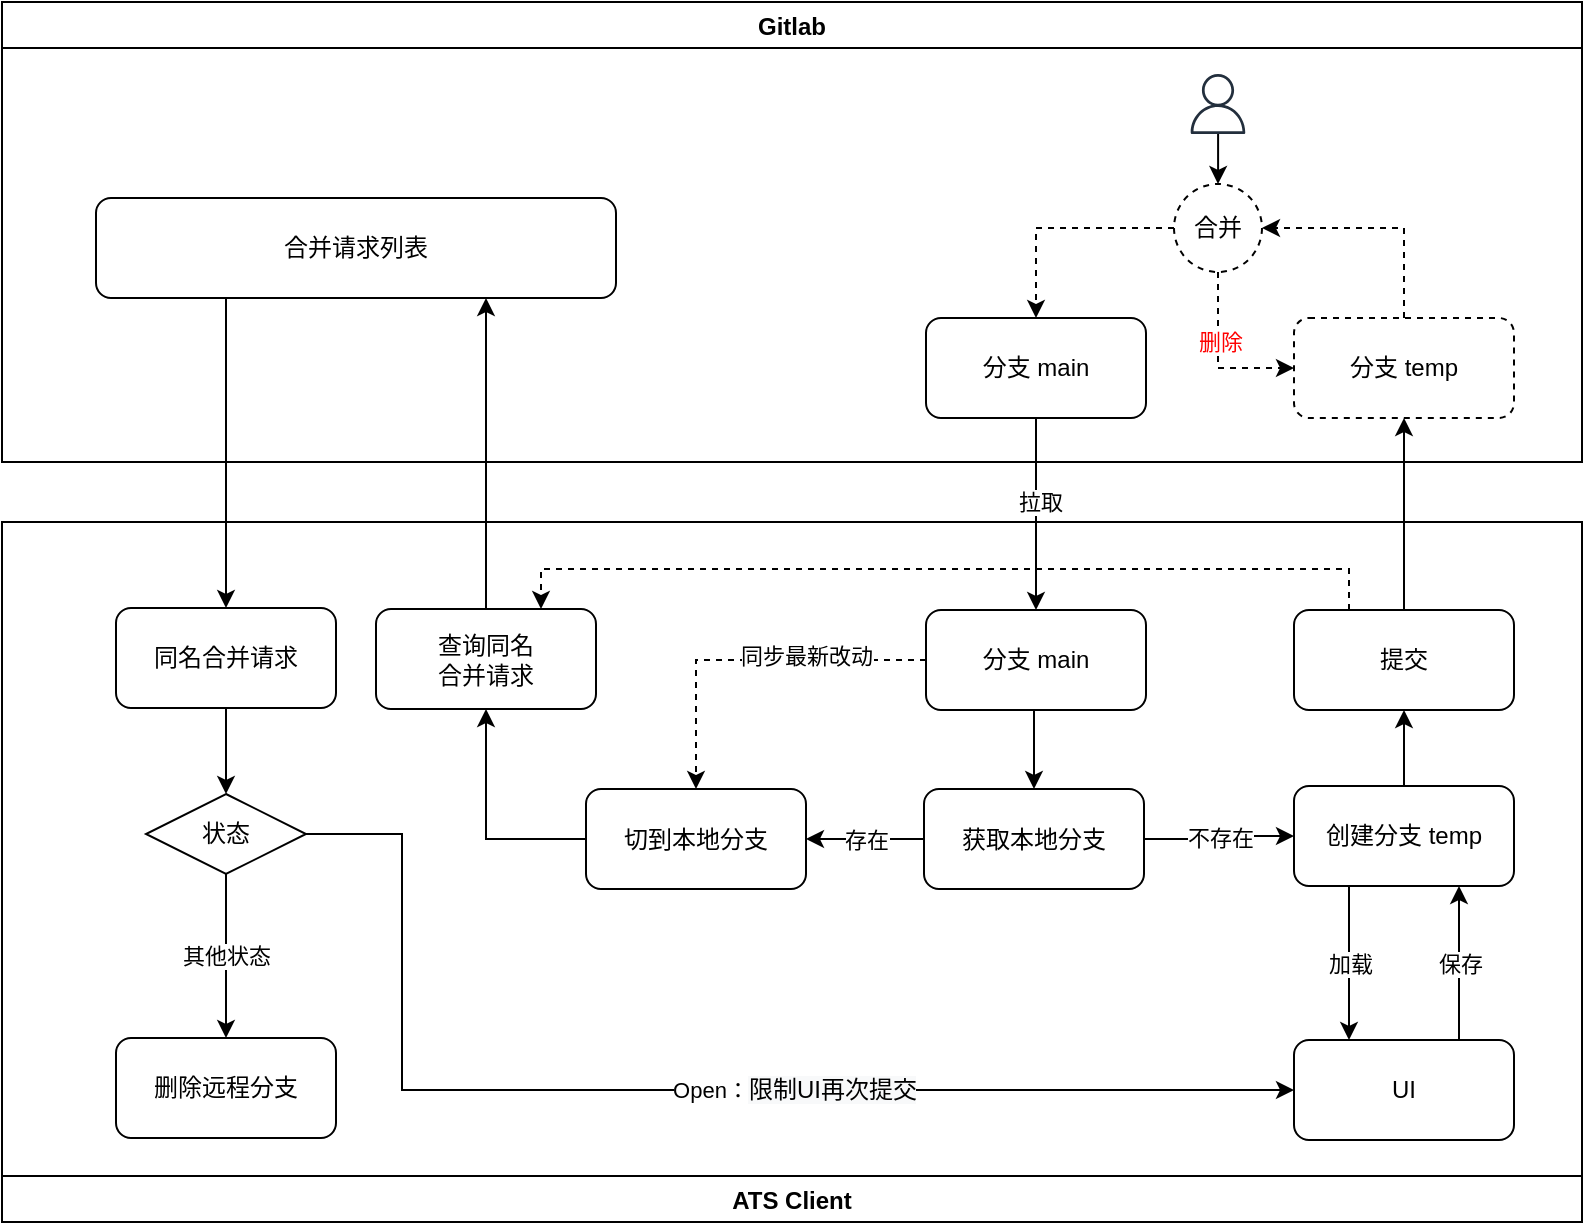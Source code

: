 <mxfile version="17.4.0" type="github">
  <diagram id="JWHZXMgrpeEiZYdzucM5" name="第 1 页">
    <mxGraphModel dx="1038" dy="581" grid="1" gridSize="10" guides="1" tooltips="1" connect="1" arrows="1" fold="1" page="1" pageScale="1" pageWidth="827" pageHeight="1169" math="0" shadow="0">
      <root>
        <mxCell id="0" />
        <mxCell id="1" parent="0" />
        <mxCell id="OzOOQE36SfWYD20R3lUw-1" value="Gitlab" style="swimlane;" vertex="1" parent="1">
          <mxGeometry x="19" y="20" width="790" height="230" as="geometry" />
        </mxCell>
        <mxCell id="OzOOQE36SfWYD20R3lUw-2" value="分支 main" style="rounded=1;whiteSpace=wrap;html=1;" vertex="1" parent="OzOOQE36SfWYD20R3lUw-1">
          <mxGeometry x="462" y="158" width="110" height="50" as="geometry" />
        </mxCell>
        <mxCell id="OzOOQE36SfWYD20R3lUw-3" value="" style="edgeStyle=orthogonalEdgeStyle;rounded=0;orthogonalLoop=1;jettySize=auto;html=1;entryX=0.5;entryY=0;entryDx=0;entryDy=0;" edge="1" parent="OzOOQE36SfWYD20R3lUw-1" source="OzOOQE36SfWYD20R3lUw-4" target="OzOOQE36SfWYD20R3lUw-10">
          <mxGeometry relative="1" as="geometry">
            <mxPoint x="568" y="80.5" as="targetPoint" />
          </mxGeometry>
        </mxCell>
        <mxCell id="OzOOQE36SfWYD20R3lUw-4" value="" style="sketch=0;outlineConnect=0;fontColor=#232F3E;gradientColor=none;fillColor=#232F3D;strokeColor=none;dashed=0;verticalLabelPosition=bottom;verticalAlign=top;align=center;html=1;fontSize=12;fontStyle=0;aspect=fixed;pointerEvents=1;shape=mxgraph.aws4.user;" vertex="1" parent="OzOOQE36SfWYD20R3lUw-1">
          <mxGeometry x="593" y="36" width="30" height="30" as="geometry" />
        </mxCell>
        <mxCell id="OzOOQE36SfWYD20R3lUw-50" style="edgeStyle=orthogonalEdgeStyle;rounded=0;orthogonalLoop=1;jettySize=auto;html=1;exitX=0;exitY=0.5;exitDx=0;exitDy=0;entryX=0.5;entryY=0;entryDx=0;entryDy=0;dashed=1;" edge="1" parent="OzOOQE36SfWYD20R3lUw-1" source="OzOOQE36SfWYD20R3lUw-10" target="OzOOQE36SfWYD20R3lUw-2">
          <mxGeometry relative="1" as="geometry" />
        </mxCell>
        <mxCell id="OzOOQE36SfWYD20R3lUw-79" value="删除" style="edgeStyle=orthogonalEdgeStyle;rounded=0;orthogonalLoop=1;jettySize=auto;html=1;exitX=0.5;exitY=1;exitDx=0;exitDy=0;entryX=0;entryY=0.5;entryDx=0;entryDy=0;dashed=1;fillColor=#fa6800;strokeColor=#000000;fontColor=#FF0000;" edge="1" parent="OzOOQE36SfWYD20R3lUw-1" source="OzOOQE36SfWYD20R3lUw-10" target="OzOOQE36SfWYD20R3lUw-12">
          <mxGeometry x="-0.2" y="1" relative="1" as="geometry">
            <mxPoint as="offset" />
          </mxGeometry>
        </mxCell>
        <mxCell id="OzOOQE36SfWYD20R3lUw-10" value="合并" style="ellipse;whiteSpace=wrap;html=1;aspect=fixed;dashed=1;" vertex="1" parent="OzOOQE36SfWYD20R3lUw-1">
          <mxGeometry x="586" y="91" width="44" height="44" as="geometry" />
        </mxCell>
        <mxCell id="OzOOQE36SfWYD20R3lUw-65" style="edgeStyle=orthogonalEdgeStyle;rounded=0;orthogonalLoop=1;jettySize=auto;html=1;exitX=0.5;exitY=0;exitDx=0;exitDy=0;entryX=1;entryY=0.5;entryDx=0;entryDy=0;dashed=1;" edge="1" parent="OzOOQE36SfWYD20R3lUw-1" source="OzOOQE36SfWYD20R3lUw-12" target="OzOOQE36SfWYD20R3lUw-10">
          <mxGeometry relative="1" as="geometry" />
        </mxCell>
        <mxCell id="OzOOQE36SfWYD20R3lUw-12" value="分支 temp" style="rounded=1;whiteSpace=wrap;html=1;dashed=1;" vertex="1" parent="OzOOQE36SfWYD20R3lUw-1">
          <mxGeometry x="646" y="158" width="110" height="50" as="geometry" />
        </mxCell>
        <mxCell id="OzOOQE36SfWYD20R3lUw-51" value="合并请求列表" style="rounded=1;whiteSpace=wrap;html=1;" vertex="1" parent="OzOOQE36SfWYD20R3lUw-1">
          <mxGeometry x="47" y="98" width="260" height="50" as="geometry" />
        </mxCell>
        <mxCell id="OzOOQE36SfWYD20R3lUw-13" value="ATS Client" style="swimlane;flipV=1;" vertex="1" parent="1">
          <mxGeometry x="19" y="280" width="790" height="350" as="geometry" />
        </mxCell>
        <mxCell id="OzOOQE36SfWYD20R3lUw-70" style="edgeStyle=orthogonalEdgeStyle;rounded=0;orthogonalLoop=1;jettySize=auto;html=1;exitX=0.5;exitY=1;exitDx=0;exitDy=0;entryX=0.5;entryY=0;entryDx=0;entryDy=0;" edge="1" parent="OzOOQE36SfWYD20R3lUw-13" source="OzOOQE36SfWYD20R3lUw-16" target="OzOOQE36SfWYD20R3lUw-63">
          <mxGeometry relative="1" as="geometry" />
        </mxCell>
        <mxCell id="OzOOQE36SfWYD20R3lUw-84" style="edgeStyle=orthogonalEdgeStyle;rounded=0;orthogonalLoop=1;jettySize=auto;html=1;exitX=0;exitY=0.5;exitDx=0;exitDy=0;entryX=0.5;entryY=0;entryDx=0;entryDy=0;fontColor=#000000;strokeColor=#000000;dashed=1;" edge="1" parent="OzOOQE36SfWYD20R3lUw-13" source="OzOOQE36SfWYD20R3lUw-16" target="OzOOQE36SfWYD20R3lUw-82">
          <mxGeometry relative="1" as="geometry" />
        </mxCell>
        <mxCell id="OzOOQE36SfWYD20R3lUw-86" value="同步最新改动" style="edgeLabel;html=1;align=center;verticalAlign=middle;resizable=0;points=[];fontColor=#000000;" vertex="1" connectable="0" parent="OzOOQE36SfWYD20R3lUw-84">
          <mxGeometry x="0.063" y="-2" relative="1" as="geometry">
            <mxPoint x="35" as="offset" />
          </mxGeometry>
        </mxCell>
        <mxCell id="OzOOQE36SfWYD20R3lUw-16" value="分支 main" style="rounded=1;whiteSpace=wrap;html=1;" vertex="1" parent="OzOOQE36SfWYD20R3lUw-13">
          <mxGeometry x="462" y="44" width="110" height="50" as="geometry" />
        </mxCell>
        <mxCell id="OzOOQE36SfWYD20R3lUw-91" style="edgeStyle=orthogonalEdgeStyle;rounded=0;orthogonalLoop=1;jettySize=auto;html=1;exitX=0.5;exitY=0;exitDx=0;exitDy=0;entryX=0.5;entryY=1;entryDx=0;entryDy=0;fontColor=#000000;strokeColor=#000000;" edge="1" parent="OzOOQE36SfWYD20R3lUw-13" source="OzOOQE36SfWYD20R3lUw-34" target="OzOOQE36SfWYD20R3lUw-90">
          <mxGeometry relative="1" as="geometry" />
        </mxCell>
        <mxCell id="OzOOQE36SfWYD20R3lUw-34" value="创建分支 temp" style="rounded=1;whiteSpace=wrap;html=1;" vertex="1" parent="OzOOQE36SfWYD20R3lUw-13">
          <mxGeometry x="646" y="132" width="110" height="50" as="geometry" />
        </mxCell>
        <mxCell id="OzOOQE36SfWYD20R3lUw-68" value="不存在" style="edgeStyle=orthogonalEdgeStyle;rounded=0;orthogonalLoop=1;jettySize=auto;html=1;exitX=1;exitY=0.5;exitDx=0;exitDy=0;entryX=0;entryY=0.5;entryDx=0;entryDy=0;" edge="1" parent="OzOOQE36SfWYD20R3lUw-13" source="OzOOQE36SfWYD20R3lUw-63" target="OzOOQE36SfWYD20R3lUw-34">
          <mxGeometry relative="1" as="geometry" />
        </mxCell>
        <mxCell id="OzOOQE36SfWYD20R3lUw-83" value="存在" style="edgeStyle=orthogonalEdgeStyle;rounded=0;orthogonalLoop=1;jettySize=auto;html=1;exitX=0;exitY=0.5;exitDx=0;exitDy=0;entryX=1;entryY=0.5;entryDx=0;entryDy=0;fontColor=#000000;strokeColor=#000000;" edge="1" parent="OzOOQE36SfWYD20R3lUw-13" source="OzOOQE36SfWYD20R3lUw-63" target="OzOOQE36SfWYD20R3lUw-82">
          <mxGeometry relative="1" as="geometry" />
        </mxCell>
        <mxCell id="OzOOQE36SfWYD20R3lUw-63" value="获取本地分支" style="rounded=1;whiteSpace=wrap;html=1;" vertex="1" parent="OzOOQE36SfWYD20R3lUw-13">
          <mxGeometry x="461" y="133.5" width="110" height="50" as="geometry" />
        </mxCell>
        <mxCell id="OzOOQE36SfWYD20R3lUw-66" value="查询同名&lt;br&gt;合并请求" style="rounded=1;whiteSpace=wrap;html=1;" vertex="1" parent="OzOOQE36SfWYD20R3lUw-13">
          <mxGeometry x="187" y="43.5" width="110" height="50" as="geometry" />
        </mxCell>
        <mxCell id="OzOOQE36SfWYD20R3lUw-75" style="edgeStyle=orthogonalEdgeStyle;rounded=0;orthogonalLoop=1;jettySize=auto;html=1;exitX=0.5;exitY=1;exitDx=0;exitDy=0;entryX=0.5;entryY=0;entryDx=0;entryDy=0;" edge="1" parent="OzOOQE36SfWYD20R3lUw-13" source="OzOOQE36SfWYD20R3lUw-71" target="OzOOQE36SfWYD20R3lUw-74">
          <mxGeometry relative="1" as="geometry" />
        </mxCell>
        <mxCell id="OzOOQE36SfWYD20R3lUw-71" value="同名合并请求" style="rounded=1;whiteSpace=wrap;html=1;" vertex="1" parent="OzOOQE36SfWYD20R3lUw-13">
          <mxGeometry x="57" y="43" width="110" height="50" as="geometry" />
        </mxCell>
        <mxCell id="OzOOQE36SfWYD20R3lUw-88" value="其他状态" style="edgeStyle=orthogonalEdgeStyle;rounded=0;orthogonalLoop=1;jettySize=auto;html=1;exitX=0.5;exitY=1;exitDx=0;exitDy=0;fontColor=#000000;strokeColor=#000000;" edge="1" parent="OzOOQE36SfWYD20R3lUw-13" source="OzOOQE36SfWYD20R3lUw-74" target="OzOOQE36SfWYD20R3lUw-87">
          <mxGeometry relative="1" as="geometry" />
        </mxCell>
        <mxCell id="OzOOQE36SfWYD20R3lUw-74" value="状态" style="rhombus;whiteSpace=wrap;html=1;gradientColor=#ffffff;" vertex="1" parent="OzOOQE36SfWYD20R3lUw-13">
          <mxGeometry x="72" y="136" width="80" height="40" as="geometry" />
        </mxCell>
        <mxCell id="OzOOQE36SfWYD20R3lUw-85" style="edgeStyle=orthogonalEdgeStyle;rounded=0;orthogonalLoop=1;jettySize=auto;html=1;exitX=0;exitY=0.5;exitDx=0;exitDy=0;entryX=0.5;entryY=1;entryDx=0;entryDy=0;fontColor=#000000;strokeColor=#000000;" edge="1" parent="OzOOQE36SfWYD20R3lUw-13" source="OzOOQE36SfWYD20R3lUw-82" target="OzOOQE36SfWYD20R3lUw-66">
          <mxGeometry relative="1" as="geometry" />
        </mxCell>
        <mxCell id="OzOOQE36SfWYD20R3lUw-82" value="切到本地分支" style="rounded=1;whiteSpace=wrap;html=1;" vertex="1" parent="OzOOQE36SfWYD20R3lUw-13">
          <mxGeometry x="292" y="133.5" width="110" height="50" as="geometry" />
        </mxCell>
        <mxCell id="OzOOQE36SfWYD20R3lUw-87" value="删除远程分支" style="rounded=1;whiteSpace=wrap;html=1;" vertex="1" parent="OzOOQE36SfWYD20R3lUw-13">
          <mxGeometry x="57" y="258" width="110" height="50" as="geometry" />
        </mxCell>
        <mxCell id="OzOOQE36SfWYD20R3lUw-93" style="edgeStyle=orthogonalEdgeStyle;rounded=0;orthogonalLoop=1;jettySize=auto;html=1;exitX=0.25;exitY=0;exitDx=0;exitDy=0;entryX=0.75;entryY=0;entryDx=0;entryDy=0;fontColor=#000000;strokeColor=#000000;dashed=1;" edge="1" parent="OzOOQE36SfWYD20R3lUw-13" source="OzOOQE36SfWYD20R3lUw-90" target="OzOOQE36SfWYD20R3lUw-66">
          <mxGeometry relative="1" as="geometry" />
        </mxCell>
        <mxCell id="OzOOQE36SfWYD20R3lUw-90" value="提交" style="rounded=1;whiteSpace=wrap;html=1;" vertex="1" parent="OzOOQE36SfWYD20R3lUw-13">
          <mxGeometry x="646" y="44" width="110" height="50" as="geometry" />
        </mxCell>
        <mxCell id="OzOOQE36SfWYD20R3lUw-33" style="edgeStyle=orthogonalEdgeStyle;rounded=0;orthogonalLoop=1;jettySize=auto;html=1;exitX=0.5;exitY=1;exitDx=0;exitDy=0;entryX=0.5;entryY=0;entryDx=0;entryDy=0;" edge="1" parent="1" source="OzOOQE36SfWYD20R3lUw-2" target="OzOOQE36SfWYD20R3lUw-16">
          <mxGeometry relative="1" as="geometry" />
        </mxCell>
        <mxCell id="OzOOQE36SfWYD20R3lUw-43" value="拉取" style="edgeLabel;html=1;align=center;verticalAlign=middle;resizable=0;points=[];" vertex="1" connectable="0" parent="OzOOQE36SfWYD20R3lUw-33">
          <mxGeometry x="-0.121" y="2" relative="1" as="geometry">
            <mxPoint as="offset" />
          </mxGeometry>
        </mxCell>
        <mxCell id="OzOOQE36SfWYD20R3lUw-53" value="" style="edgeStyle=orthogonalEdgeStyle;rounded=0;orthogonalLoop=1;jettySize=auto;html=1;exitX=0.5;exitY=0;exitDx=0;exitDy=0;entryX=0.75;entryY=1;entryDx=0;entryDy=0;startArrow=none;" edge="1" parent="1" source="OzOOQE36SfWYD20R3lUw-66" target="OzOOQE36SfWYD20R3lUw-51">
          <mxGeometry x="0.066" y="5" relative="1" as="geometry">
            <mxPoint x="261" y="620.5" as="sourcePoint" />
            <mxPoint y="1" as="offset" />
          </mxGeometry>
        </mxCell>
        <mxCell id="OzOOQE36SfWYD20R3lUw-72" style="edgeStyle=orthogonalEdgeStyle;rounded=0;orthogonalLoop=1;jettySize=auto;html=1;exitX=0.25;exitY=1;exitDx=0;exitDy=0;entryX=0.5;entryY=0;entryDx=0;entryDy=0;" edge="1" parent="1" source="OzOOQE36SfWYD20R3lUw-51" target="OzOOQE36SfWYD20R3lUw-71">
          <mxGeometry relative="1" as="geometry" />
        </mxCell>
        <mxCell id="OzOOQE36SfWYD20R3lUw-89" style="edgeStyle=orthogonalEdgeStyle;rounded=0;orthogonalLoop=1;jettySize=auto;html=1;exitX=0;exitY=0.5;exitDx=0;exitDy=0;fontColor=#000000;strokeColor=#000000;" edge="1" parent="1" source="OzOOQE36SfWYD20R3lUw-36">
          <mxGeometry relative="1" as="geometry">
            <mxPoint x="665" y="564" as="targetPoint" />
          </mxGeometry>
        </mxCell>
        <mxCell id="OzOOQE36SfWYD20R3lUw-36" value="UI" style="rounded=1;whiteSpace=wrap;html=1;" vertex="1" parent="1">
          <mxGeometry x="665" y="539" width="110" height="50" as="geometry" />
        </mxCell>
        <mxCell id="OzOOQE36SfWYD20R3lUw-37" value="加载" style="edgeStyle=orthogonalEdgeStyle;rounded=0;orthogonalLoop=1;jettySize=auto;html=1;exitX=0.25;exitY=1;exitDx=0;exitDy=0;entryX=0.25;entryY=0;entryDx=0;entryDy=0;" edge="1" parent="1" source="OzOOQE36SfWYD20R3lUw-34" target="OzOOQE36SfWYD20R3lUw-36">
          <mxGeometry relative="1" as="geometry" />
        </mxCell>
        <mxCell id="OzOOQE36SfWYD20R3lUw-38" value="保存" style="edgeStyle=orthogonalEdgeStyle;rounded=0;orthogonalLoop=1;jettySize=auto;html=1;exitX=0.75;exitY=0;exitDx=0;exitDy=0;entryX=0.75;entryY=1;entryDx=0;entryDy=0;" edge="1" parent="1" source="OzOOQE36SfWYD20R3lUw-36" target="OzOOQE36SfWYD20R3lUw-34">
          <mxGeometry relative="1" as="geometry" />
        </mxCell>
        <mxCell id="OzOOQE36SfWYD20R3lUw-77" value="Open：&lt;span style=&quot;font-size: 12px ; background-color: rgb(248 , 249 , 250)&quot;&gt;限制UI再次提交&lt;/span&gt;" style="edgeStyle=orthogonalEdgeStyle;rounded=0;orthogonalLoop=1;jettySize=auto;html=1;exitX=1;exitY=0.5;exitDx=0;exitDy=0;entryX=0;entryY=0.5;entryDx=0;entryDy=0;" edge="1" parent="1" source="OzOOQE36SfWYD20R3lUw-74" target="OzOOQE36SfWYD20R3lUw-36">
          <mxGeometry x="0.196" relative="1" as="geometry">
            <mxPoint x="268" y="555" as="targetPoint" />
            <Array as="points">
              <mxPoint x="219" y="436" />
              <mxPoint x="219" y="564" />
            </Array>
            <mxPoint as="offset" />
          </mxGeometry>
        </mxCell>
        <mxCell id="OzOOQE36SfWYD20R3lUw-92" style="edgeStyle=orthogonalEdgeStyle;rounded=0;orthogonalLoop=1;jettySize=auto;html=1;exitX=0.5;exitY=0;exitDx=0;exitDy=0;entryX=0.5;entryY=1;entryDx=0;entryDy=0;fontColor=#000000;strokeColor=#000000;" edge="1" parent="1" source="OzOOQE36SfWYD20R3lUw-90" target="OzOOQE36SfWYD20R3lUw-12">
          <mxGeometry relative="1" as="geometry" />
        </mxCell>
      </root>
    </mxGraphModel>
  </diagram>
</mxfile>
